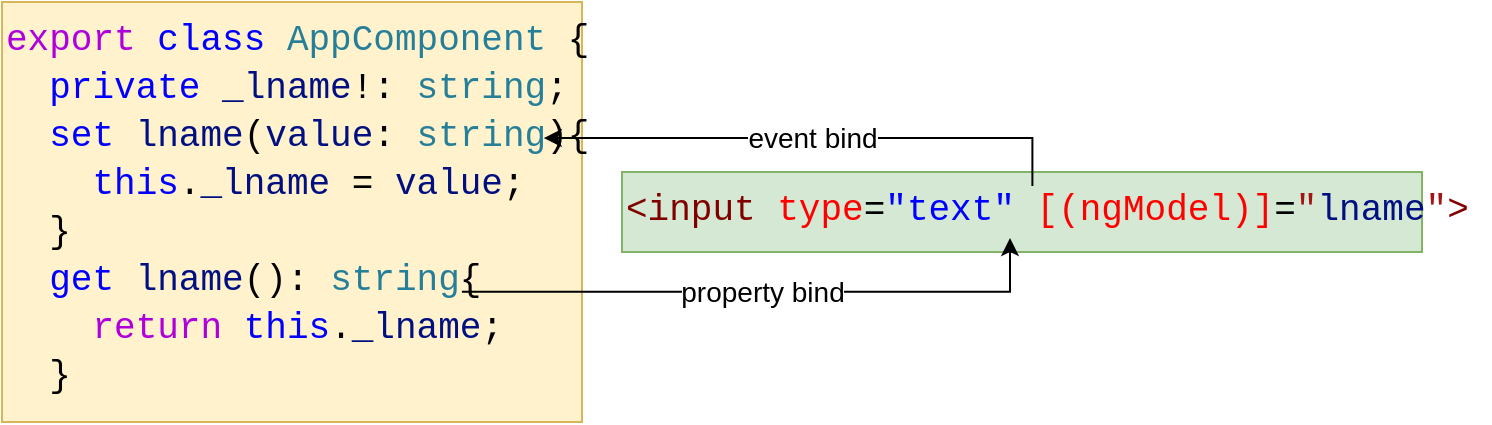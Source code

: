 <mxfile version="14.7.6" type="device"><diagram id="rs47MZBdiqID_HXAhMCf" name="Page-1"><mxGraphModel dx="868" dy="492" grid="1" gridSize="10" guides="1" tooltips="1" connect="1" arrows="1" fold="1" page="1" pageScale="1" pageWidth="850" pageHeight="1100" math="0" shadow="0"><root><mxCell id="0"/><mxCell id="1" parent="0"/><mxCell id="HOYNQZl5QfL2oSvkyfEH-14" value="&lt;div style=&quot;color: rgb(0, 0, 0); font-family: consolas, &amp;quot;courier new&amp;quot;, monospace; font-weight: normal; font-size: 18px; line-height: 24px;&quot;&gt;&lt;div&gt;&lt;span style=&quot;color: #800000&quot;&gt;&amp;lt;input&lt;/span&gt;&lt;span style=&quot;color: #000000&quot;&gt;&amp;nbsp;&lt;/span&gt;&lt;span style=&quot;color: #ff0000&quot;&gt;type&lt;/span&gt;&lt;span style=&quot;color: #000000&quot;&gt;=&lt;/span&gt;&lt;span style=&quot;color: #0000ff&quot;&gt;&quot;text&quot;&lt;/span&gt;&lt;span style=&quot;color: #000000&quot;&gt;&amp;nbsp;&lt;/span&gt;&lt;span style=&quot;color: #ff0000&quot;&gt;[(ngModel)]&lt;/span&gt;&lt;span style=&quot;color: #000000&quot;&gt;=&lt;/span&gt;&lt;span style=&quot;color: #a31515&quot;&gt;&quot;&lt;/span&gt;&lt;span style=&quot;color: #001080&quot;&gt;lname&lt;/span&gt;&lt;span style=&quot;color: #a31515&quot;&gt;&quot;&lt;/span&gt;&lt;span style=&quot;color: #800000&quot;&gt;&amp;gt;&lt;/span&gt;&lt;span style=&quot;color: #000000&quot;&gt;&amp;nbsp;&lt;/span&gt;&lt;/div&gt;&lt;/div&gt;" style="text;whiteSpace=wrap;html=1;fontSize=14;labelBackgroundColor=none;fillColor=#d5e8d4;strokeColor=#82b366;" vertex="1" parent="1"><mxGeometry x="380" y="160" width="400" height="40" as="geometry"/></mxCell><mxCell id="HOYNQZl5QfL2oSvkyfEH-17" value="&lt;div style=&quot;color: rgb(0, 0, 0); font-family: consolas, &amp;quot;courier new&amp;quot;, monospace; font-weight: normal; font-size: 18px; line-height: 24px;&quot;&gt;&lt;div&gt;&lt;span style=&quot;color: #af00db&quot;&gt;export&lt;/span&gt;&lt;span style=&quot;color: #000000&quot;&gt;&amp;nbsp;&lt;/span&gt;&lt;span style=&quot;color: #0000ff&quot;&gt;class&lt;/span&gt;&lt;span style=&quot;color: #000000&quot;&gt;&amp;nbsp;&lt;/span&gt;&lt;span style=&quot;color: #267f99&quot;&gt;AppComponent&lt;/span&gt;&lt;span style=&quot;color: #000000&quot;&gt;&amp;nbsp;{&lt;/span&gt;&lt;/div&gt;&lt;div&gt;&lt;span style=&quot;color: #000000&quot;&gt;&amp;nbsp;&amp;nbsp;&lt;/span&gt;&lt;span style=&quot;color: #0000ff&quot;&gt;private&lt;/span&gt;&lt;span style=&quot;color: #000000&quot;&gt;&amp;nbsp;&lt;/span&gt;&lt;span style=&quot;color: #001080&quot;&gt;_lname&lt;/span&gt;&lt;span style=&quot;color: #000000&quot;&gt;!:&amp;nbsp;&lt;/span&gt;&lt;span style=&quot;color: #267f99&quot;&gt;string&lt;/span&gt;&lt;span style=&quot;color: #000000&quot;&gt;;&amp;nbsp;&lt;/span&gt;&lt;/div&gt;&lt;div&gt;&lt;span style=&quot;color: #000000&quot;&gt;&amp;nbsp;&amp;nbsp;&lt;/span&gt;&lt;span style=&quot;color: #0000ff&quot;&gt;set&lt;/span&gt;&lt;span style=&quot;color: #000000&quot;&gt;&amp;nbsp;&lt;/span&gt;&lt;span style=&quot;color: #001080&quot;&gt;lname&lt;/span&gt;&lt;span style=&quot;color: #000000&quot;&gt;(&lt;/span&gt;&lt;span style=&quot;color: #001080&quot;&gt;value&lt;/span&gt;&lt;span style=&quot;color: #000000&quot;&gt;:&amp;nbsp;&lt;/span&gt;&lt;span style=&quot;color: #267f99&quot;&gt;string&lt;/span&gt;&lt;span style=&quot;color: #000000&quot;&gt;){&lt;/span&gt;&lt;/div&gt;&lt;div&gt;&lt;span style=&quot;color: #000000&quot;&gt;&amp;nbsp;&amp;nbsp;&amp;nbsp;&amp;nbsp;&lt;/span&gt;&lt;span style=&quot;color: #0000ff&quot;&gt;this&lt;/span&gt;&lt;span style=&quot;color: #000000&quot;&gt;.&lt;/span&gt;&lt;span style=&quot;color: #001080&quot;&gt;_lname&lt;/span&gt;&lt;span style=&quot;color: #000000&quot;&gt;&amp;nbsp;=&amp;nbsp;&lt;/span&gt;&lt;span style=&quot;color: #001080&quot;&gt;value&lt;/span&gt;&lt;span style=&quot;color: #000000&quot;&gt;;&lt;/span&gt;&lt;/div&gt;&lt;div&gt;&lt;span style=&quot;color: #000000&quot;&gt;&amp;nbsp;&amp;nbsp;}&lt;/span&gt;&lt;/div&gt;&lt;div&gt;&lt;span style=&quot;color: #000000&quot;&gt;&amp;nbsp;&amp;nbsp;&lt;/span&gt;&lt;span style=&quot;color: #0000ff&quot;&gt;get&lt;/span&gt;&lt;span style=&quot;color: #000000&quot;&gt;&amp;nbsp;&lt;/span&gt;&lt;span style=&quot;color: #001080&quot;&gt;lname&lt;/span&gt;&lt;span style=&quot;color: #000000&quot;&gt;():&amp;nbsp;&lt;/span&gt;&lt;span style=&quot;color: #267f99&quot;&gt;string&lt;/span&gt;&lt;span style=&quot;color: #000000&quot;&gt;{&lt;/span&gt;&lt;/div&gt;&lt;div&gt;&lt;span style=&quot;color: #000000&quot;&gt;&amp;nbsp;&amp;nbsp;&amp;nbsp;&amp;nbsp;&lt;/span&gt;&lt;span style=&quot;color: #af00db&quot;&gt;return&lt;/span&gt;&lt;span style=&quot;color: #000000&quot;&gt;&amp;nbsp;&lt;/span&gt;&lt;span style=&quot;color: #0000ff&quot;&gt;this&lt;/span&gt;&lt;span style=&quot;color: #000000&quot;&gt;.&lt;/span&gt;&lt;span style=&quot;color: #001080&quot;&gt;_lname&lt;/span&gt;&lt;span style=&quot;color: #000000&quot;&gt;;&lt;/span&gt;&lt;/div&gt;&lt;div&gt;&lt;span style=&quot;color: #000000&quot;&gt;&amp;nbsp;&amp;nbsp;}&lt;/span&gt;&lt;/div&gt;&lt;/div&gt;" style="text;whiteSpace=wrap;html=1;fontSize=14;labelBackgroundColor=none;fillColor=#fff2cc;strokeColor=#d6b656;" vertex="1" parent="1"><mxGeometry x="70" y="75" width="290" height="210" as="geometry"/></mxCell><mxCell id="HOYNQZl5QfL2oSvkyfEH-18" value="property bind" style="edgeStyle=orthogonalEdgeStyle;rounded=0;orthogonalLoop=1;jettySize=auto;html=1;exitX=0.485;exitY=0.825;exitDx=0;exitDy=0;entryX=0.793;entryY=0.69;entryDx=0;entryDy=0;entryPerimeter=0;fontSize=14;exitPerimeter=0;startArrow=classic;startFill=1;endArrow=none;endFill=0;" edge="1" parent="1" source="HOYNQZl5QfL2oSvkyfEH-14" target="HOYNQZl5QfL2oSvkyfEH-17"><mxGeometry relative="1" as="geometry"><Array as="points"><mxPoint x="574" y="220"/></Array></mxGeometry></mxCell><mxCell id="HOYNQZl5QfL2oSvkyfEH-19" value="event bind" style="edgeStyle=orthogonalEdgeStyle;rounded=0;orthogonalLoop=1;jettySize=auto;html=1;exitX=0.934;exitY=0.324;exitDx=0;exitDy=0;fontSize=14;startArrow=classic;startFill=1;endArrow=none;endFill=0;entryX=0.513;entryY=0.175;entryDx=0;entryDy=0;entryPerimeter=0;exitPerimeter=0;" edge="1" parent="1" source="HOYNQZl5QfL2oSvkyfEH-17" target="HOYNQZl5QfL2oSvkyfEH-14"><mxGeometry relative="1" as="geometry"><mxPoint x="590" y="140" as="targetPoint"/><Array as="points"><mxPoint x="585" y="143"/></Array></mxGeometry></mxCell></root></mxGraphModel></diagram></mxfile>